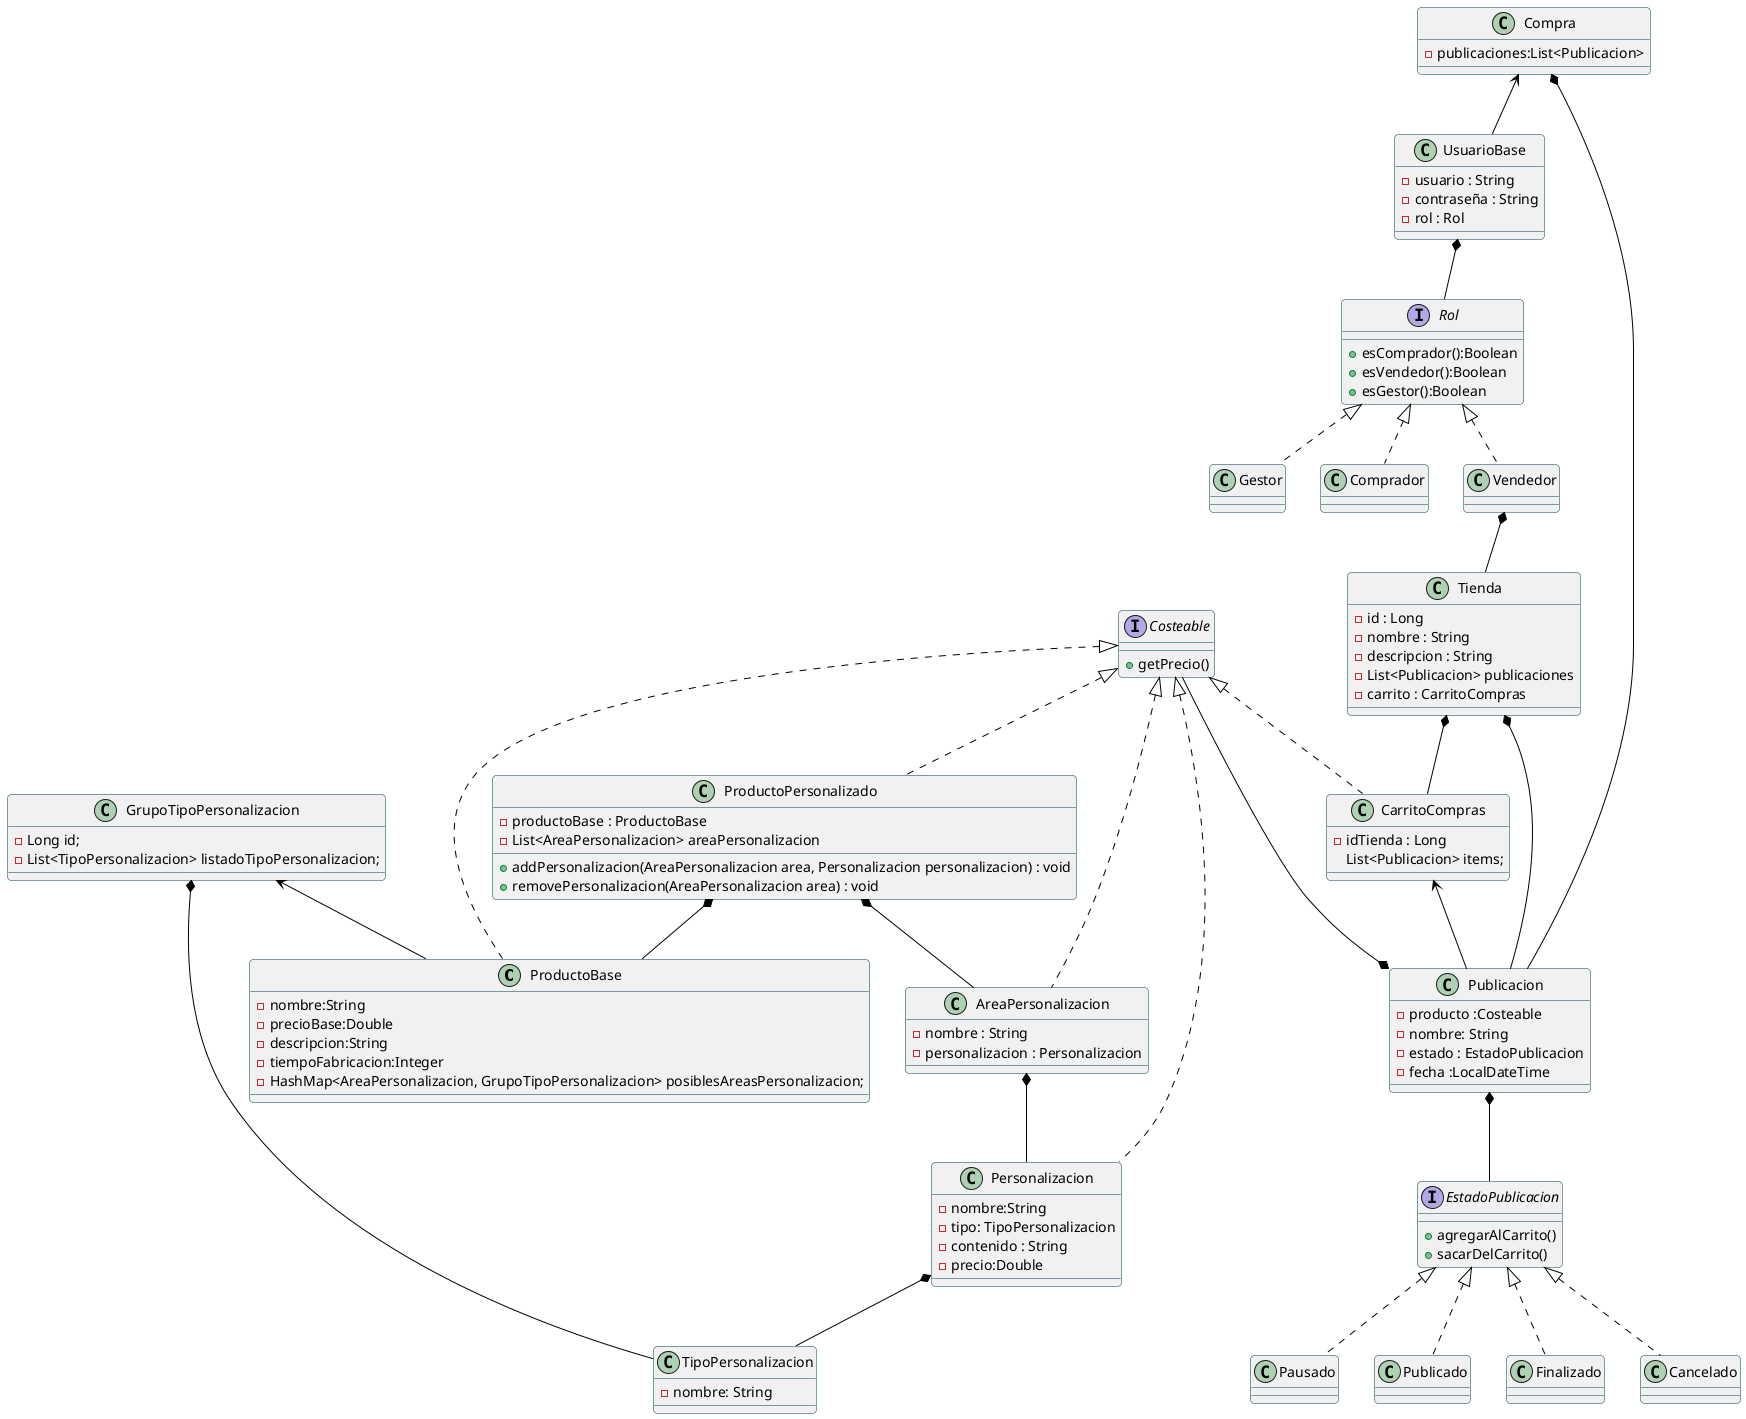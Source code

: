 @startuml
'https://plantuml.com/class-diagram
skinparam backgroundColor transparent
skinparam backgroundColor #ffffff
skinparam roundcorner 8
skinparam groupinheritance 1
skinparam class {

ArrowColor black
BorderColor #004051
}




class ProductoBase implements Costeable{
-nombre:String
-precioBase:Double
-descripcion:String
-tiempoFabricacion:Integer
- HashMap<AreaPersonalizacion, GrupoTipoPersonalizacion> posiblesAreasPersonalizacion;
}
class ProductoPersonalizado implements Costeable{
-productoBase : ProductoBase
-List<AreaPersonalizacion> areaPersonalizacion
+addPersonalizacion(AreaPersonalizacion area, Personalizacion personalizacion) : void
+removePersonalizacion(AreaPersonalizacion area) : void
}

class AreaPersonalizacion implements Costeable{
    -nombre : String
    -personalizacion : Personalizacion
}

class Personalizacion implements Costeable{
-nombre:String
-tipo: TipoPersonalizacion
-contenido : String
-precio:Double
}

class TipoPersonalizacion{
-nombre: String
'texto, imagen color, imagen blanco y
 'negro, emoji, entre otros.
}

class GrupoTipoPersonalizacion {
    - Long id;
    - List<TipoPersonalizacion> listadoTipoPersonalizacion;
}


interface Costeable{
+getPrecio()
}


ProductoPersonalizado *-- ProductoBase
ProductoPersonalizado *-- AreaPersonalizacion
AreaPersonalizacion *-- Personalizacion
Personalizacion *-- TipoPersonalizacion
GrupoTipoPersonalizacion <-- ProductoBase
GrupoTipoPersonalizacion *-- TipoPersonalizacion

'-----------

class Tienda{
-id : Long
-nombre : String
-descripcion : String
-List<Publicacion> publicaciones
-carrito : CarritoCompras
}

class CarritoCompras implements Costeable{
- idTienda : Long
List<Publicacion> items;
}

class Publicacion{
   - producto :Costeable
   - nombre: String
   - estado : EstadoPublicacion
   '(publicado, pausado, cancelado, finalizado),
   - fecha :LocalDateTime

}

interface EstadoPublicacion{
    +agregarAlCarrito()
    +sacarDelCarrito()
}
class Cancelado implements EstadoPublicacion{}
class Pausado implements EstadoPublicacion{}
class Publicado implements EstadoPublicacion{}
class Finalizado implements EstadoPublicacion{}

'carrito.getPrecio(){
'    for(Publicacion p : items){
'    p.getPrecio(){
'        this.ProductoPersonalizado.getPrecio(){
'            Double precio = 0;
'            precio += ProductoBase.getPrecio
'            for (AreaPersonalizacion aPers : areaPersonalizacion){
'                precio += aPers.personalizacion.getPrecio()
'            }
'        }
'    }
'    }
'}'

class Compra{
-publicaciones:List<Publicacion>
}

Tienda *-- Publicacion
Tienda *-- CarritoCompras
CarritoCompras <-- Publicacion
Publicacion *-- EstadoPublicacion
Publicacion *-- Costeable

Compra <-- UsuarioBase
Compra *-- Publicacion
'---Usuarios--

interface Rol{
+ esComprador():Boolean
+ esVendedor():Boolean
+ esGestor():Boolean
}

class UsuarioBase{
    -usuario : String
    -contraseña : String
    -rol : Rol
}

class Gestor implements Rol{

}

class Vendedor implements Rol{

}

class Comprador implements Rol{

}

Vendedor *-- Tienda
UsuarioBase *-- Rol

@enduml